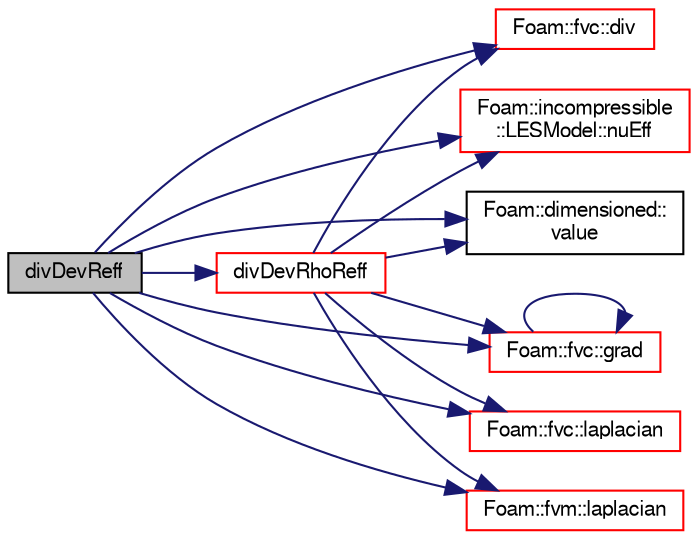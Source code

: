 digraph "divDevReff"
{
  bgcolor="transparent";
  edge [fontname="FreeSans",fontsize="10",labelfontname="FreeSans",labelfontsize="10"];
  node [fontname="FreeSans",fontsize="10",shape=record];
  rankdir="LR";
  Node872 [label="divDevReff",height=0.2,width=0.4,color="black", fillcolor="grey75", style="filled", fontcolor="black"];
  Node872 -> Node873 [color="midnightblue",fontsize="10",style="solid",fontname="FreeSans"];
  Node873 [label="Foam::fvc::div",height=0.2,width=0.4,color="red",URL="$a21134.html#a585533948ad80abfe589d920c641f251"];
  Node872 -> Node1175 [color="midnightblue",fontsize="10",style="solid",fontname="FreeSans"];
  Node1175 [label="divDevRhoReff",height=0.2,width=0.4,color="red",URL="$a30850.html#a1d0345d58cf17e030967c2b77a4477d6",tooltip="Return the deviatoric part of the effective sub-grid. "];
  Node1175 -> Node1177 [color="midnightblue",fontsize="10",style="solid",fontname="FreeSans"];
  Node1177 [label="Foam::incompressible\l::LESModel::nuEff",height=0.2,width=0.4,color="red",URL="$a30874.html#a253447ded10e8fc7fceccbbea00f98ad",tooltip="Return the effective viscosity. "];
  Node1175 -> Node1122 [color="midnightblue",fontsize="10",style="solid",fontname="FreeSans"];
  Node1122 [label="Foam::dimensioned::\lvalue",height=0.2,width=0.4,color="black",URL="$a26366.html#a7948200a26c85fc3a83ffa510a91d668",tooltip="Return const reference to value. "];
  Node1175 -> Node873 [color="midnightblue",fontsize="10",style="solid",fontname="FreeSans"];
  Node1175 -> Node1240 [color="midnightblue",fontsize="10",style="solid",fontname="FreeSans"];
  Node1240 [label="Foam::fvc::grad",height=0.2,width=0.4,color="red",URL="$a21134.html#a7c00ec90ecc15ed3005255e42c52827a"];
  Node1240 -> Node1240 [color="midnightblue",fontsize="10",style="solid",fontname="FreeSans"];
  Node1175 -> Node1242 [color="midnightblue",fontsize="10",style="solid",fontname="FreeSans"];
  Node1242 [label="Foam::fvc::laplacian",height=0.2,width=0.4,color="red",URL="$a21134.html#ac75bff389d0405149b204b0d7ac214cd"];
  Node1175 -> Node1244 [color="midnightblue",fontsize="10",style="solid",fontname="FreeSans"];
  Node1244 [label="Foam::fvm::laplacian",height=0.2,width=0.4,color="red",URL="$a21135.html#a05679b154654e47e9f1e2fbd2bc0bae0"];
  Node872 -> Node1240 [color="midnightblue",fontsize="10",style="solid",fontname="FreeSans"];
  Node872 -> Node1242 [color="midnightblue",fontsize="10",style="solid",fontname="FreeSans"];
  Node872 -> Node1244 [color="midnightblue",fontsize="10",style="solid",fontname="FreeSans"];
  Node872 -> Node1177 [color="midnightblue",fontsize="10",style="solid",fontname="FreeSans"];
  Node872 -> Node1122 [color="midnightblue",fontsize="10",style="solid",fontname="FreeSans"];
}
